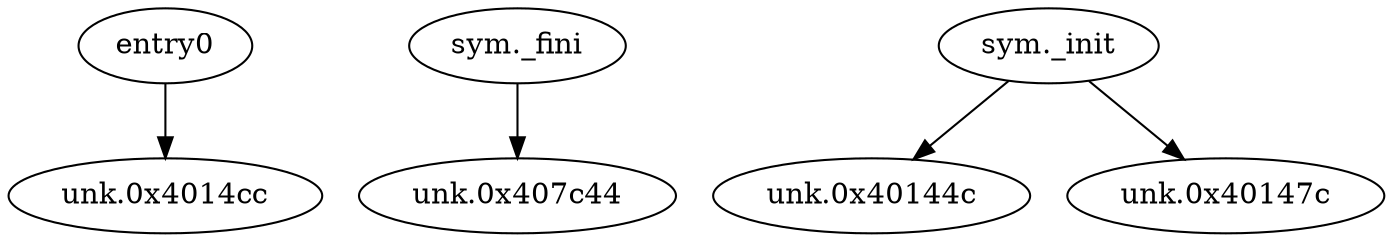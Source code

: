 digraph code {
  "0x004014c0" [label="entry0"];
  "0x004014c0" -> "0x004014cc";
  "0x004014cc" [label="unk.0x4014cc"];
  "0x00407c20" [label="sym._fini"];
  "0x00407c20" -> "0x00407c44";
  "0x00407c44" [label="unk.0x407c44"];
  "0x00401428" [label="sym._init"];
  "0x00401428" -> "0x0040144c";
  "0x0040144c" [label="unk.0x40144c"];
  "0x00401428" -> "0x0040147c";
  "0x0040147c" [label="unk.0x40147c"];
}